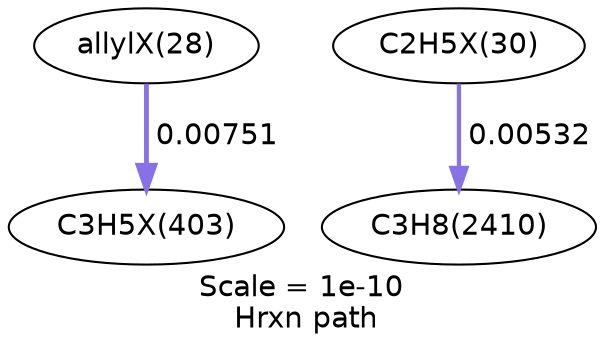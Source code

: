 digraph reaction_paths {
center=1;
s37 -> s77[fontname="Helvetica", style="setlinewidth(2.31)", arrowsize=1.15, color="0.7, 0.508, 0.9"
, label=" 0.00751"];
s39 -> s31[fontname="Helvetica", style="setlinewidth(2.05)", arrowsize=1.02, color="0.7, 0.505, 0.9"
, label=" 0.00532"];
s31 [ fontname="Helvetica", label="C3H8(2410)"];
s37 [ fontname="Helvetica", label="allylX(28)"];
s39 [ fontname="Helvetica", label="C2H5X(30)"];
s77 [ fontname="Helvetica", label="C3H5X(403)"];
 label = "Scale = 1e-10\l Hrxn path";
 fontname = "Helvetica";
}
